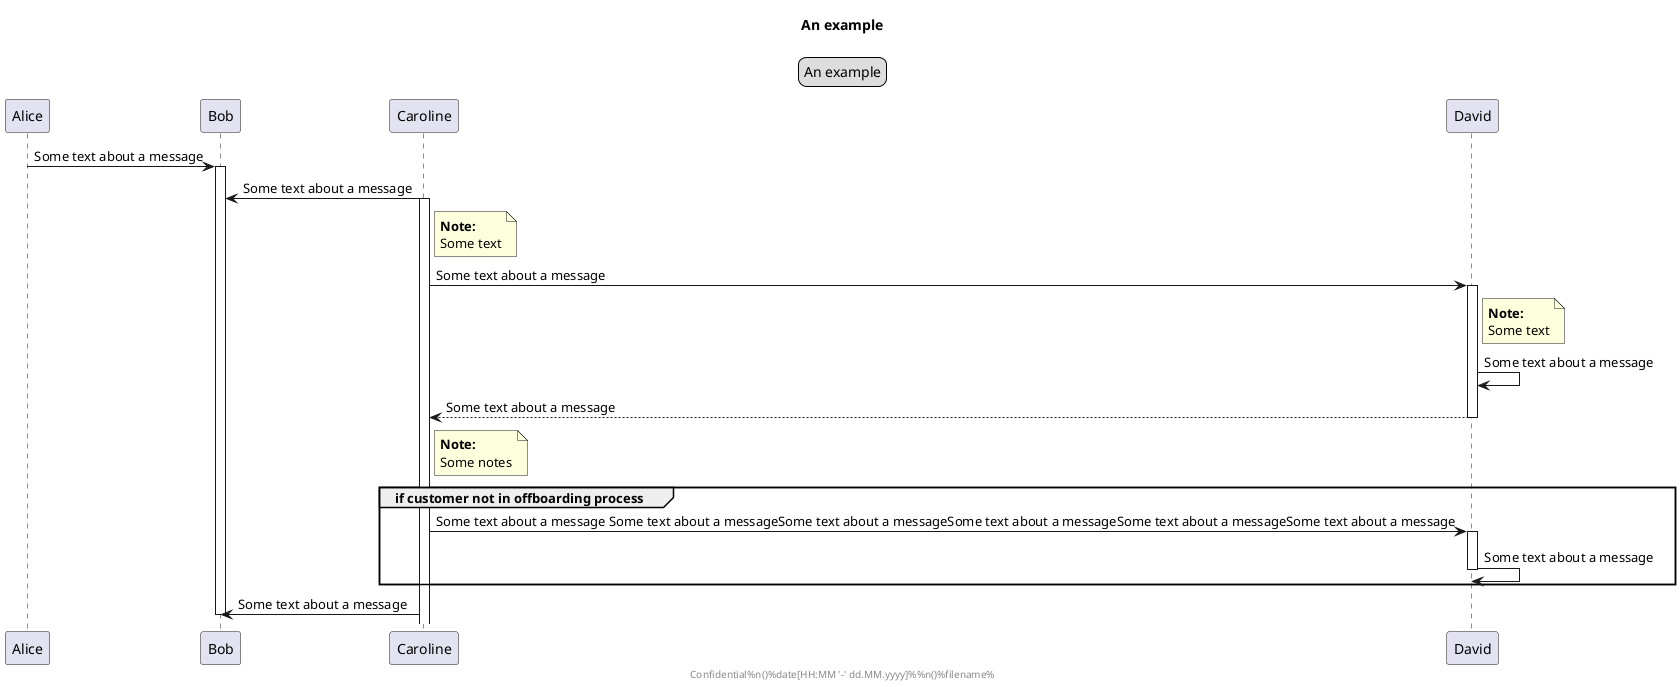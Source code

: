 {
  "sha1": "efwlr3ep7u27q3qk85i9pactkx5rc9i",
  "insertion": {
    "when": "2024-06-01T09:03:04.373Z",
    "url": "http://forum.plantuml.net/8750/footer-text-on-sequence-diagrams-appears-over-sequences",
    "user": "plantuml@gmail.com"
  }
}
@startuml
title An example

'a brief description of the diagram'
legend top
An example
end legend

Alice->Bob: Some text about a message
activate Bob
Caroline->Bob: Some text about a message
activate Caroline

note right of Caroline
**Note:**
Some text
end note
Caroline->David: Some text about a message
activate David
note right of David
**Note:**
Some text
end note
David->David: Some text about a message
David-->Caroline: Some text about a message
deactivate David

note right of Caroline
**Note:**
Some notes
end note

group #transparent if customer not in offboarding process
  Caroline->David: Some text about a message Some text about a messageSome text about a messageSome text about a messageSome text about a messageSome text about a message
  activate David
  David->David: Some text about a message
  deactivate David
end group

Caroline->Bob: Some text about a message
deactivate Bob

center footer Confidential%n()%date[HH:MM '-' dd.MM.yyyy]%%n()%filename%
@enduml

